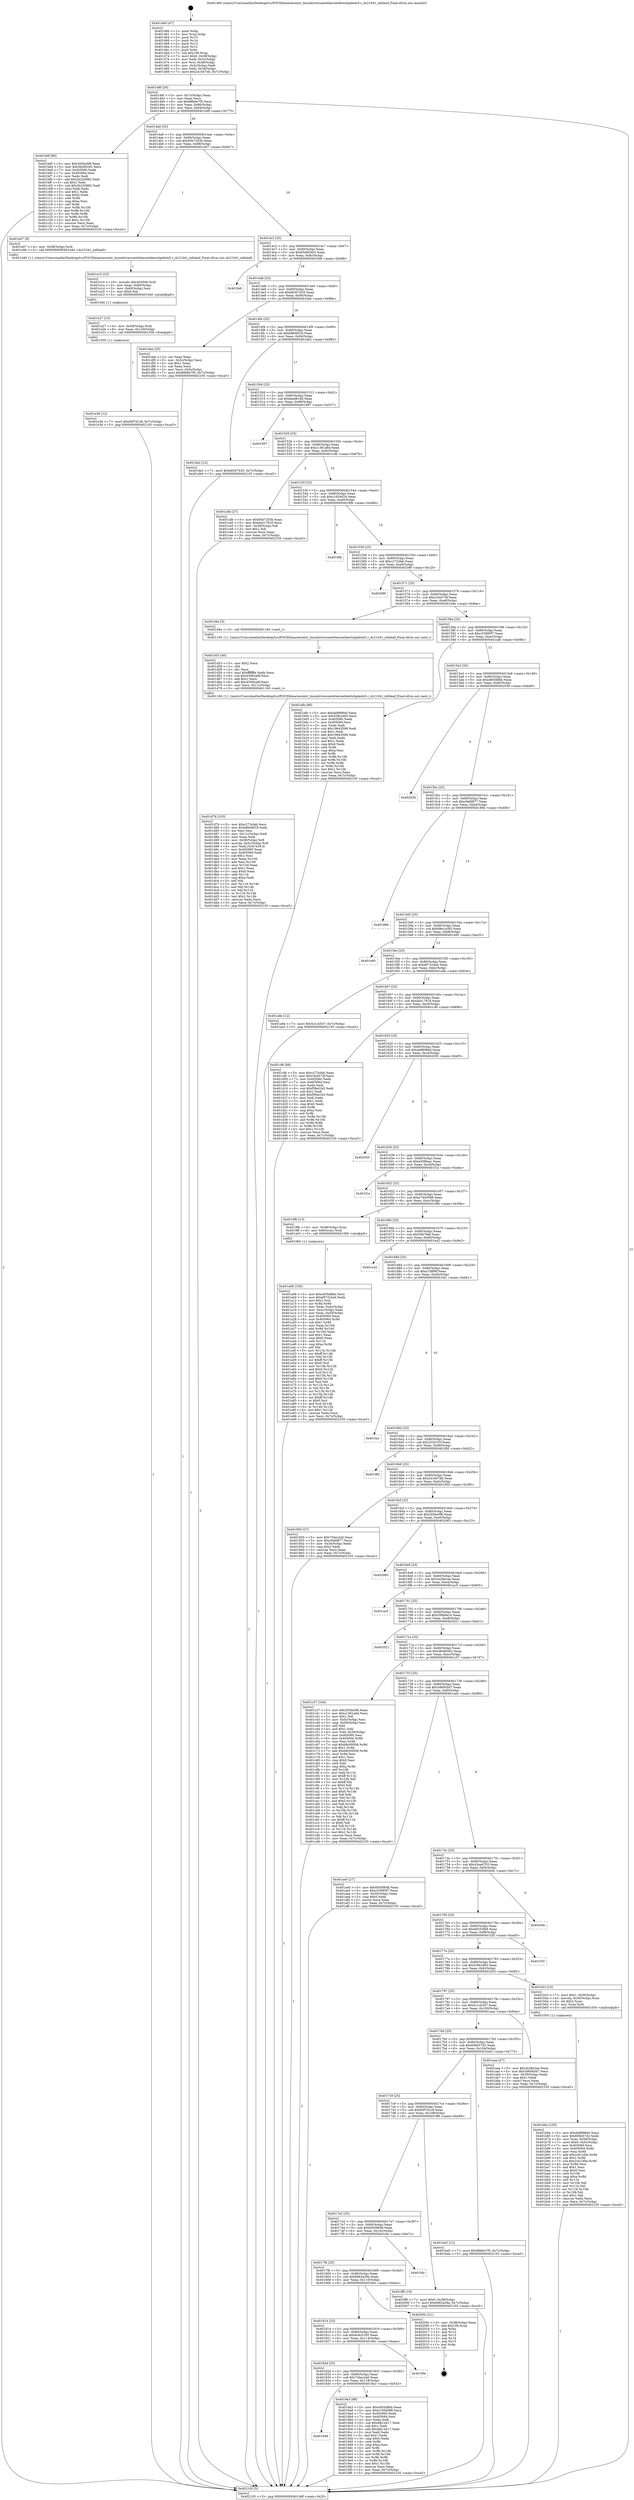 digraph "0x401460" {
  label = "0x401460 (/mnt/c/Users/mathe/Desktop/tcc/POCII/binaries/extr_linuxdriversnetethernetdectulipde4x5.c_dc21041_infoleaf_Final-ollvm.out::main(0))"
  labelloc = "t"
  node[shape=record]

  Entry [label="",width=0.3,height=0.3,shape=circle,fillcolor=black,style=filled]
  "0x40148f" [label="{
     0x40148f [26]\l
     | [instrs]\l
     &nbsp;&nbsp;0x40148f \<+3\>: mov -0x7c(%rbp),%eax\l
     &nbsp;&nbsp;0x401492 \<+2\>: mov %eax,%ecx\l
     &nbsp;&nbsp;0x401494 \<+6\>: sub $0x88b6e7f5,%ecx\l
     &nbsp;&nbsp;0x40149a \<+3\>: mov %eax,-0x80(%rbp)\l
     &nbsp;&nbsp;0x40149d \<+6\>: mov %ecx,-0x84(%rbp)\l
     &nbsp;&nbsp;0x4014a3 \<+6\>: je 0000000000401bdf \<main+0x77f\>\l
  }"]
  "0x401bdf" [label="{
     0x401bdf [88]\l
     | [instrs]\l
     &nbsp;&nbsp;0x401bdf \<+5\>: mov $0x293be5f6,%eax\l
     &nbsp;&nbsp;0x401be4 \<+5\>: mov $0x36c69262,%ecx\l
     &nbsp;&nbsp;0x401be9 \<+7\>: mov 0x405060,%edx\l
     &nbsp;&nbsp;0x401bf0 \<+7\>: mov 0x405064,%esi\l
     &nbsp;&nbsp;0x401bf7 \<+2\>: mov %edx,%edi\l
     &nbsp;&nbsp;0x401bf9 \<+6\>: add $0x2b220882,%edi\l
     &nbsp;&nbsp;0x401bff \<+3\>: sub $0x1,%edi\l
     &nbsp;&nbsp;0x401c02 \<+6\>: sub $0x2b220882,%edi\l
     &nbsp;&nbsp;0x401c08 \<+3\>: imul %edi,%edx\l
     &nbsp;&nbsp;0x401c0b \<+3\>: and $0x1,%edx\l
     &nbsp;&nbsp;0x401c0e \<+3\>: cmp $0x0,%edx\l
     &nbsp;&nbsp;0x401c11 \<+4\>: sete %r8b\l
     &nbsp;&nbsp;0x401c15 \<+3\>: cmp $0xa,%esi\l
     &nbsp;&nbsp;0x401c18 \<+4\>: setl %r9b\l
     &nbsp;&nbsp;0x401c1c \<+3\>: mov %r8b,%r10b\l
     &nbsp;&nbsp;0x401c1f \<+3\>: and %r9b,%r10b\l
     &nbsp;&nbsp;0x401c22 \<+3\>: xor %r9b,%r8b\l
     &nbsp;&nbsp;0x401c25 \<+3\>: or %r8b,%r10b\l
     &nbsp;&nbsp;0x401c28 \<+4\>: test $0x1,%r10b\l
     &nbsp;&nbsp;0x401c2c \<+3\>: cmovne %ecx,%eax\l
     &nbsp;&nbsp;0x401c2f \<+3\>: mov %eax,-0x7c(%rbp)\l
     &nbsp;&nbsp;0x401c32 \<+5\>: jmp 0000000000402105 \<main+0xca5\>\l
  }"]
  "0x4014a9" [label="{
     0x4014a9 [25]\l
     | [instrs]\l
     &nbsp;&nbsp;0x4014a9 \<+5\>: jmp 00000000004014ae \<main+0x4e\>\l
     &nbsp;&nbsp;0x4014ae \<+3\>: mov -0x80(%rbp),%eax\l
     &nbsp;&nbsp;0x4014b1 \<+5\>: sub $0x95b7203b,%eax\l
     &nbsp;&nbsp;0x4014b6 \<+6\>: mov %eax,-0x88(%rbp)\l
     &nbsp;&nbsp;0x4014bc \<+6\>: je 0000000000401e07 \<main+0x9a7\>\l
  }"]
  Exit [label="",width=0.3,height=0.3,shape=circle,fillcolor=black,style=filled,peripheries=2]
  "0x401e07" [label="{
     0x401e07 [9]\l
     | [instrs]\l
     &nbsp;&nbsp;0x401e07 \<+4\>: mov -0x58(%rbp),%rdi\l
     &nbsp;&nbsp;0x401e0b \<+5\>: call 0000000000401440 \<dc21041_infoleaf\>\l
     | [calls]\l
     &nbsp;&nbsp;0x401440 \{1\} (/mnt/c/Users/mathe/Desktop/tcc/POCII/binaries/extr_linuxdriversnetethernetdectulipde4x5.c_dc21041_infoleaf_Final-ollvm.out::dc21041_infoleaf)\l
  }"]
  "0x4014c2" [label="{
     0x4014c2 [25]\l
     | [instrs]\l
     &nbsp;&nbsp;0x4014c2 \<+5\>: jmp 00000000004014c7 \<main+0x67\>\l
     &nbsp;&nbsp;0x4014c7 \<+3\>: mov -0x80(%rbp),%eax\l
     &nbsp;&nbsp;0x4014ca \<+5\>: sub $0xb5d65d43,%eax\l
     &nbsp;&nbsp;0x4014cf \<+6\>: mov %eax,-0x8c(%rbp)\l
     &nbsp;&nbsp;0x4014d5 \<+6\>: je 0000000000401fe8 \<main+0xb88\>\l
  }"]
  "0x401e36" [label="{
     0x401e36 [12]\l
     | [instrs]\l
     &nbsp;&nbsp;0x401e36 \<+7\>: movl $0x60f7d1c8,-0x7c(%rbp)\l
     &nbsp;&nbsp;0x401e3d \<+5\>: jmp 0000000000402105 \<main+0xca5\>\l
  }"]
  "0x401fe8" [label="{
     0x401fe8\l
  }", style=dashed]
  "0x4014db" [label="{
     0x4014db [25]\l
     | [instrs]\l
     &nbsp;&nbsp;0x4014db \<+5\>: jmp 00000000004014e0 \<main+0x80\>\l
     &nbsp;&nbsp;0x4014e0 \<+3\>: mov -0x80(%rbp),%eax\l
     &nbsp;&nbsp;0x4014e3 \<+5\>: sub $0xb6307435,%eax\l
     &nbsp;&nbsp;0x4014e8 \<+6\>: mov %eax,-0x90(%rbp)\l
     &nbsp;&nbsp;0x4014ee \<+6\>: je 0000000000401dee \<main+0x98e\>\l
  }"]
  "0x401e27" [label="{
     0x401e27 [15]\l
     | [instrs]\l
     &nbsp;&nbsp;0x401e27 \<+4\>: mov -0x58(%rbp),%rdi\l
     &nbsp;&nbsp;0x401e2b \<+6\>: mov %eax,-0x120(%rbp)\l
     &nbsp;&nbsp;0x401e31 \<+5\>: call 0000000000401030 \<free@plt\>\l
     | [calls]\l
     &nbsp;&nbsp;0x401030 \{1\} (unknown)\l
  }"]
  "0x401dee" [label="{
     0x401dee [25]\l
     | [instrs]\l
     &nbsp;&nbsp;0x401dee \<+2\>: xor %eax,%eax\l
     &nbsp;&nbsp;0x401df0 \<+3\>: mov -0x5c(%rbp),%ecx\l
     &nbsp;&nbsp;0x401df3 \<+3\>: sub $0x1,%eax\l
     &nbsp;&nbsp;0x401df6 \<+2\>: sub %eax,%ecx\l
     &nbsp;&nbsp;0x401df8 \<+3\>: mov %ecx,-0x5c(%rbp)\l
     &nbsp;&nbsp;0x401dfb \<+7\>: movl $0x88b6e7f5,-0x7c(%rbp)\l
     &nbsp;&nbsp;0x401e02 \<+5\>: jmp 0000000000402105 \<main+0xca5\>\l
  }"]
  "0x4014f4" [label="{
     0x4014f4 [25]\l
     | [instrs]\l
     &nbsp;&nbsp;0x4014f4 \<+5\>: jmp 00000000004014f9 \<main+0x99\>\l
     &nbsp;&nbsp;0x4014f9 \<+3\>: mov -0x80(%rbp),%eax\l
     &nbsp;&nbsp;0x4014fc \<+5\>: sub $0xb8b06f18,%eax\l
     &nbsp;&nbsp;0x401501 \<+6\>: mov %eax,-0x94(%rbp)\l
     &nbsp;&nbsp;0x401507 \<+6\>: je 0000000000401de2 \<main+0x982\>\l
  }"]
  "0x401e10" [label="{
     0x401e10 [23]\l
     | [instrs]\l
     &nbsp;&nbsp;0x401e10 \<+10\>: movabs $0x4030d6,%rdi\l
     &nbsp;&nbsp;0x401e1a \<+3\>: mov %eax,-0x60(%rbp)\l
     &nbsp;&nbsp;0x401e1d \<+3\>: mov -0x60(%rbp),%esi\l
     &nbsp;&nbsp;0x401e20 \<+2\>: mov $0x0,%al\l
     &nbsp;&nbsp;0x401e22 \<+5\>: call 0000000000401040 \<printf@plt\>\l
     | [calls]\l
     &nbsp;&nbsp;0x401040 \{1\} (unknown)\l
  }"]
  "0x401de2" [label="{
     0x401de2 [12]\l
     | [instrs]\l
     &nbsp;&nbsp;0x401de2 \<+7\>: movl $0xb6307435,-0x7c(%rbp)\l
     &nbsp;&nbsp;0x401de9 \<+5\>: jmp 0000000000402105 \<main+0xca5\>\l
  }"]
  "0x40150d" [label="{
     0x40150d [25]\l
     | [instrs]\l
     &nbsp;&nbsp;0x40150d \<+5\>: jmp 0000000000401512 \<main+0xb2\>\l
     &nbsp;&nbsp;0x401512 \<+3\>: mov -0x80(%rbp),%eax\l
     &nbsp;&nbsp;0x401515 \<+5\>: sub $0xbeaf81d8,%eax\l
     &nbsp;&nbsp;0x40151a \<+6\>: mov %eax,-0x98(%rbp)\l
     &nbsp;&nbsp;0x401520 \<+6\>: je 0000000000401997 \<main+0x537\>\l
  }"]
  "0x401d7b" [label="{
     0x401d7b [103]\l
     | [instrs]\l
     &nbsp;&nbsp;0x401d7b \<+5\>: mov $0xc273cfab,%ecx\l
     &nbsp;&nbsp;0x401d80 \<+5\>: mov $0xb8b06f18,%edx\l
     &nbsp;&nbsp;0x401d85 \<+2\>: xor %esi,%esi\l
     &nbsp;&nbsp;0x401d87 \<+6\>: mov -0x11c(%rbp),%edi\l
     &nbsp;&nbsp;0x401d8d \<+3\>: imul %eax,%edi\l
     &nbsp;&nbsp;0x401d90 \<+4\>: mov -0x58(%rbp),%r8\l
     &nbsp;&nbsp;0x401d94 \<+4\>: movslq -0x5c(%rbp),%r9\l
     &nbsp;&nbsp;0x401d98 \<+4\>: mov %edi,(%r8,%r9,4)\l
     &nbsp;&nbsp;0x401d9c \<+7\>: mov 0x405060,%eax\l
     &nbsp;&nbsp;0x401da3 \<+7\>: mov 0x405064,%edi\l
     &nbsp;&nbsp;0x401daa \<+3\>: sub $0x1,%esi\l
     &nbsp;&nbsp;0x401dad \<+3\>: mov %eax,%r10d\l
     &nbsp;&nbsp;0x401db0 \<+3\>: add %esi,%r10d\l
     &nbsp;&nbsp;0x401db3 \<+4\>: imul %r10d,%eax\l
     &nbsp;&nbsp;0x401db7 \<+3\>: and $0x1,%eax\l
     &nbsp;&nbsp;0x401dba \<+3\>: cmp $0x0,%eax\l
     &nbsp;&nbsp;0x401dbd \<+4\>: sete %r11b\l
     &nbsp;&nbsp;0x401dc1 \<+3\>: cmp $0xa,%edi\l
     &nbsp;&nbsp;0x401dc4 \<+3\>: setl %bl\l
     &nbsp;&nbsp;0x401dc7 \<+3\>: mov %r11b,%r14b\l
     &nbsp;&nbsp;0x401dca \<+3\>: and %bl,%r14b\l
     &nbsp;&nbsp;0x401dcd \<+3\>: xor %bl,%r11b\l
     &nbsp;&nbsp;0x401dd0 \<+3\>: or %r11b,%r14b\l
     &nbsp;&nbsp;0x401dd3 \<+4\>: test $0x1,%r14b\l
     &nbsp;&nbsp;0x401dd7 \<+3\>: cmovne %edx,%ecx\l
     &nbsp;&nbsp;0x401dda \<+3\>: mov %ecx,-0x7c(%rbp)\l
     &nbsp;&nbsp;0x401ddd \<+5\>: jmp 0000000000402105 \<main+0xca5\>\l
  }"]
  "0x401997" [label="{
     0x401997\l
  }", style=dashed]
  "0x401526" [label="{
     0x401526 [25]\l
     | [instrs]\l
     &nbsp;&nbsp;0x401526 \<+5\>: jmp 000000000040152b \<main+0xcb\>\l
     &nbsp;&nbsp;0x40152b \<+3\>: mov -0x80(%rbp),%eax\l
     &nbsp;&nbsp;0x40152e \<+5\>: sub $0xc1361a6d,%eax\l
     &nbsp;&nbsp;0x401533 \<+6\>: mov %eax,-0x9c(%rbp)\l
     &nbsp;&nbsp;0x401539 \<+6\>: je 0000000000401cdb \<main+0x87b\>\l
  }"]
  "0x401d53" [label="{
     0x401d53 [40]\l
     | [instrs]\l
     &nbsp;&nbsp;0x401d53 \<+5\>: mov $0x2,%ecx\l
     &nbsp;&nbsp;0x401d58 \<+1\>: cltd\l
     &nbsp;&nbsp;0x401d59 \<+2\>: idiv %ecx\l
     &nbsp;&nbsp;0x401d5b \<+6\>: imul $0xfffffffe,%edx,%ecx\l
     &nbsp;&nbsp;0x401d61 \<+6\>: sub $0x43082a8f,%ecx\l
     &nbsp;&nbsp;0x401d67 \<+3\>: add $0x1,%ecx\l
     &nbsp;&nbsp;0x401d6a \<+6\>: add $0x43082a8f,%ecx\l
     &nbsp;&nbsp;0x401d70 \<+6\>: mov %ecx,-0x11c(%rbp)\l
     &nbsp;&nbsp;0x401d76 \<+5\>: call 0000000000401160 \<next_i\>\l
     | [calls]\l
     &nbsp;&nbsp;0x401160 \{1\} (/mnt/c/Users/mathe/Desktop/tcc/POCII/binaries/extr_linuxdriversnetethernetdectulipde4x5.c_dc21041_infoleaf_Final-ollvm.out::next_i)\l
  }"]
  "0x401cdb" [label="{
     0x401cdb [27]\l
     | [instrs]\l
     &nbsp;&nbsp;0x401cdb \<+5\>: mov $0x95b7203b,%eax\l
     &nbsp;&nbsp;0x401ce0 \<+5\>: mov $0xda417818,%ecx\l
     &nbsp;&nbsp;0x401ce5 \<+3\>: mov -0x29(%rbp),%dl\l
     &nbsp;&nbsp;0x401ce8 \<+3\>: test $0x1,%dl\l
     &nbsp;&nbsp;0x401ceb \<+3\>: cmovne %ecx,%eax\l
     &nbsp;&nbsp;0x401cee \<+3\>: mov %eax,-0x7c(%rbp)\l
     &nbsp;&nbsp;0x401cf1 \<+5\>: jmp 0000000000402105 \<main+0xca5\>\l
  }"]
  "0x40153f" [label="{
     0x40153f [25]\l
     | [instrs]\l
     &nbsp;&nbsp;0x40153f \<+5\>: jmp 0000000000401544 \<main+0xe4\>\l
     &nbsp;&nbsp;0x401544 \<+3\>: mov -0x80(%rbp),%eax\l
     &nbsp;&nbsp;0x401547 \<+5\>: sub $0xc1654024,%eax\l
     &nbsp;&nbsp;0x40154c \<+6\>: mov %eax,-0xa0(%rbp)\l
     &nbsp;&nbsp;0x401552 \<+6\>: je 00000000004018fb \<main+0x49b\>\l
  }"]
  "0x401b6a" [label="{
     0x401b6a [105]\l
     | [instrs]\l
     &nbsp;&nbsp;0x401b6a \<+5\>: mov $0xda9898e0,%ecx\l
     &nbsp;&nbsp;0x401b6f \<+5\>: mov $0x606b57d2,%edx\l
     &nbsp;&nbsp;0x401b74 \<+4\>: mov %rax,-0x58(%rbp)\l
     &nbsp;&nbsp;0x401b78 \<+7\>: movl $0x0,-0x5c(%rbp)\l
     &nbsp;&nbsp;0x401b7f \<+7\>: mov 0x405060,%esi\l
     &nbsp;&nbsp;0x401b86 \<+8\>: mov 0x405064,%r8d\l
     &nbsp;&nbsp;0x401b8e \<+3\>: mov %esi,%r9d\l
     &nbsp;&nbsp;0x401b91 \<+7\>: add $0x2cfc1d0e,%r9d\l
     &nbsp;&nbsp;0x401b98 \<+4\>: sub $0x1,%r9d\l
     &nbsp;&nbsp;0x401b9c \<+7\>: sub $0x2cfc1d0e,%r9d\l
     &nbsp;&nbsp;0x401ba3 \<+4\>: imul %r9d,%esi\l
     &nbsp;&nbsp;0x401ba7 \<+3\>: and $0x1,%esi\l
     &nbsp;&nbsp;0x401baa \<+3\>: cmp $0x0,%esi\l
     &nbsp;&nbsp;0x401bad \<+4\>: sete %r10b\l
     &nbsp;&nbsp;0x401bb1 \<+4\>: cmp $0xa,%r8d\l
     &nbsp;&nbsp;0x401bb5 \<+4\>: setl %r11b\l
     &nbsp;&nbsp;0x401bb9 \<+3\>: mov %r10b,%bl\l
     &nbsp;&nbsp;0x401bbc \<+3\>: and %r11b,%bl\l
     &nbsp;&nbsp;0x401bbf \<+3\>: xor %r11b,%r10b\l
     &nbsp;&nbsp;0x401bc2 \<+3\>: or %r10b,%bl\l
     &nbsp;&nbsp;0x401bc5 \<+3\>: test $0x1,%bl\l
     &nbsp;&nbsp;0x401bc8 \<+3\>: cmovne %edx,%ecx\l
     &nbsp;&nbsp;0x401bcb \<+3\>: mov %ecx,-0x7c(%rbp)\l
     &nbsp;&nbsp;0x401bce \<+5\>: jmp 0000000000402105 \<main+0xca5\>\l
  }"]
  "0x4018fb" [label="{
     0x4018fb\l
  }", style=dashed]
  "0x401558" [label="{
     0x401558 [25]\l
     | [instrs]\l
     &nbsp;&nbsp;0x401558 \<+5\>: jmp 000000000040155d \<main+0xfd\>\l
     &nbsp;&nbsp;0x40155d \<+3\>: mov -0x80(%rbp),%eax\l
     &nbsp;&nbsp;0x401560 \<+5\>: sub $0xc273cfab,%eax\l
     &nbsp;&nbsp;0x401565 \<+6\>: mov %eax,-0xa4(%rbp)\l
     &nbsp;&nbsp;0x40156b \<+6\>: je 000000000040208f \<main+0xc2f\>\l
  }"]
  "0x401a08" [label="{
     0x401a08 [150]\l
     | [instrs]\l
     &nbsp;&nbsp;0x401a08 \<+5\>: mov $0xc605d8bb,%ecx\l
     &nbsp;&nbsp;0x401a0d \<+5\>: mov $0xd97324a0,%edx\l
     &nbsp;&nbsp;0x401a12 \<+3\>: mov $0x1,%sil\l
     &nbsp;&nbsp;0x401a15 \<+3\>: xor %r8d,%r8d\l
     &nbsp;&nbsp;0x401a18 \<+3\>: mov %eax,-0x4c(%rbp)\l
     &nbsp;&nbsp;0x401a1b \<+3\>: mov -0x4c(%rbp),%eax\l
     &nbsp;&nbsp;0x401a1e \<+3\>: mov %eax,-0x30(%rbp)\l
     &nbsp;&nbsp;0x401a21 \<+7\>: mov 0x405060,%eax\l
     &nbsp;&nbsp;0x401a28 \<+8\>: mov 0x405064,%r9d\l
     &nbsp;&nbsp;0x401a30 \<+4\>: sub $0x1,%r8d\l
     &nbsp;&nbsp;0x401a34 \<+3\>: mov %eax,%r10d\l
     &nbsp;&nbsp;0x401a37 \<+3\>: add %r8d,%r10d\l
     &nbsp;&nbsp;0x401a3a \<+4\>: imul %r10d,%eax\l
     &nbsp;&nbsp;0x401a3e \<+3\>: and $0x1,%eax\l
     &nbsp;&nbsp;0x401a41 \<+3\>: cmp $0x0,%eax\l
     &nbsp;&nbsp;0x401a44 \<+4\>: sete %r11b\l
     &nbsp;&nbsp;0x401a48 \<+4\>: cmp $0xa,%r9d\l
     &nbsp;&nbsp;0x401a4c \<+3\>: setl %bl\l
     &nbsp;&nbsp;0x401a4f \<+3\>: mov %r11b,%r14b\l
     &nbsp;&nbsp;0x401a52 \<+4\>: xor $0xff,%r14b\l
     &nbsp;&nbsp;0x401a56 \<+3\>: mov %bl,%r15b\l
     &nbsp;&nbsp;0x401a59 \<+4\>: xor $0xff,%r15b\l
     &nbsp;&nbsp;0x401a5d \<+4\>: xor $0x0,%sil\l
     &nbsp;&nbsp;0x401a61 \<+3\>: mov %r14b,%r12b\l
     &nbsp;&nbsp;0x401a64 \<+4\>: and $0x0,%r12b\l
     &nbsp;&nbsp;0x401a68 \<+3\>: and %sil,%r11b\l
     &nbsp;&nbsp;0x401a6b \<+3\>: mov %r15b,%r13b\l
     &nbsp;&nbsp;0x401a6e \<+4\>: and $0x0,%r13b\l
     &nbsp;&nbsp;0x401a72 \<+3\>: and %sil,%bl\l
     &nbsp;&nbsp;0x401a75 \<+3\>: or %r11b,%r12b\l
     &nbsp;&nbsp;0x401a78 \<+3\>: or %bl,%r13b\l
     &nbsp;&nbsp;0x401a7b \<+3\>: xor %r13b,%r12b\l
     &nbsp;&nbsp;0x401a7e \<+3\>: or %r15b,%r14b\l
     &nbsp;&nbsp;0x401a81 \<+4\>: xor $0xff,%r14b\l
     &nbsp;&nbsp;0x401a85 \<+4\>: or $0x0,%sil\l
     &nbsp;&nbsp;0x401a89 \<+3\>: and %sil,%r14b\l
     &nbsp;&nbsp;0x401a8c \<+3\>: or %r14b,%r12b\l
     &nbsp;&nbsp;0x401a8f \<+4\>: test $0x1,%r12b\l
     &nbsp;&nbsp;0x401a93 \<+3\>: cmovne %edx,%ecx\l
     &nbsp;&nbsp;0x401a96 \<+3\>: mov %ecx,-0x7c(%rbp)\l
     &nbsp;&nbsp;0x401a99 \<+5\>: jmp 0000000000402105 \<main+0xca5\>\l
  }"]
  "0x40208f" [label="{
     0x40208f\l
  }", style=dashed]
  "0x401571" [label="{
     0x401571 [25]\l
     | [instrs]\l
     &nbsp;&nbsp;0x401571 \<+5\>: jmp 0000000000401576 \<main+0x116\>\l
     &nbsp;&nbsp;0x401576 \<+3\>: mov -0x80(%rbp),%eax\l
     &nbsp;&nbsp;0x401579 \<+5\>: sub $0xc3cb574f,%eax\l
     &nbsp;&nbsp;0x40157e \<+6\>: mov %eax,-0xa8(%rbp)\l
     &nbsp;&nbsp;0x401584 \<+6\>: je 0000000000401d4e \<main+0x8ee\>\l
  }"]
  "0x401846" [label="{
     0x401846\l
  }", style=dashed]
  "0x401d4e" [label="{
     0x401d4e [5]\l
     | [instrs]\l
     &nbsp;&nbsp;0x401d4e \<+5\>: call 0000000000401160 \<next_i\>\l
     | [calls]\l
     &nbsp;&nbsp;0x401160 \{1\} (/mnt/c/Users/mathe/Desktop/tcc/POCII/binaries/extr_linuxdriversnetethernetdectulipde4x5.c_dc21041_infoleaf_Final-ollvm.out::next_i)\l
  }"]
  "0x40158a" [label="{
     0x40158a [25]\l
     | [instrs]\l
     &nbsp;&nbsp;0x40158a \<+5\>: jmp 000000000040158f \<main+0x12f\>\l
     &nbsp;&nbsp;0x40158f \<+3\>: mov -0x80(%rbp),%eax\l
     &nbsp;&nbsp;0x401592 \<+5\>: sub $0xc53995f7,%eax\l
     &nbsp;&nbsp;0x401597 \<+6\>: mov %eax,-0xac(%rbp)\l
     &nbsp;&nbsp;0x40159d \<+6\>: je 0000000000401afb \<main+0x69b\>\l
  }"]
  "0x4019a3" [label="{
     0x4019a3 [88]\l
     | [instrs]\l
     &nbsp;&nbsp;0x4019a3 \<+5\>: mov $0xc605d8bb,%eax\l
     &nbsp;&nbsp;0x4019a8 \<+5\>: mov $0xe7d5d588,%ecx\l
     &nbsp;&nbsp;0x4019ad \<+7\>: mov 0x405060,%edx\l
     &nbsp;&nbsp;0x4019b4 \<+7\>: mov 0x405064,%esi\l
     &nbsp;&nbsp;0x4019bb \<+2\>: mov %edx,%edi\l
     &nbsp;&nbsp;0x4019bd \<+6\>: sub $0x4fb14417,%edi\l
     &nbsp;&nbsp;0x4019c3 \<+3\>: sub $0x1,%edi\l
     &nbsp;&nbsp;0x4019c6 \<+6\>: add $0x4fb14417,%edi\l
     &nbsp;&nbsp;0x4019cc \<+3\>: imul %edi,%edx\l
     &nbsp;&nbsp;0x4019cf \<+3\>: and $0x1,%edx\l
     &nbsp;&nbsp;0x4019d2 \<+3\>: cmp $0x0,%edx\l
     &nbsp;&nbsp;0x4019d5 \<+4\>: sete %r8b\l
     &nbsp;&nbsp;0x4019d9 \<+3\>: cmp $0xa,%esi\l
     &nbsp;&nbsp;0x4019dc \<+4\>: setl %r9b\l
     &nbsp;&nbsp;0x4019e0 \<+3\>: mov %r8b,%r10b\l
     &nbsp;&nbsp;0x4019e3 \<+3\>: and %r9b,%r10b\l
     &nbsp;&nbsp;0x4019e6 \<+3\>: xor %r9b,%r8b\l
     &nbsp;&nbsp;0x4019e9 \<+3\>: or %r8b,%r10b\l
     &nbsp;&nbsp;0x4019ec \<+4\>: test $0x1,%r10b\l
     &nbsp;&nbsp;0x4019f0 \<+3\>: cmovne %ecx,%eax\l
     &nbsp;&nbsp;0x4019f3 \<+3\>: mov %eax,-0x7c(%rbp)\l
     &nbsp;&nbsp;0x4019f6 \<+5\>: jmp 0000000000402105 \<main+0xca5\>\l
  }"]
  "0x401afb" [label="{
     0x401afb [88]\l
     | [instrs]\l
     &nbsp;&nbsp;0x401afb \<+5\>: mov $0xda9898e0,%eax\l
     &nbsp;&nbsp;0x401b00 \<+5\>: mov $0x53fe2483,%ecx\l
     &nbsp;&nbsp;0x401b05 \<+7\>: mov 0x405060,%edx\l
     &nbsp;&nbsp;0x401b0c \<+7\>: mov 0x405064,%esi\l
     &nbsp;&nbsp;0x401b13 \<+2\>: mov %edx,%edi\l
     &nbsp;&nbsp;0x401b15 \<+6\>: sub $0x19643599,%edi\l
     &nbsp;&nbsp;0x401b1b \<+3\>: sub $0x1,%edi\l
     &nbsp;&nbsp;0x401b1e \<+6\>: add $0x19643599,%edi\l
     &nbsp;&nbsp;0x401b24 \<+3\>: imul %edi,%edx\l
     &nbsp;&nbsp;0x401b27 \<+3\>: and $0x1,%edx\l
     &nbsp;&nbsp;0x401b2a \<+3\>: cmp $0x0,%edx\l
     &nbsp;&nbsp;0x401b2d \<+4\>: sete %r8b\l
     &nbsp;&nbsp;0x401b31 \<+3\>: cmp $0xa,%esi\l
     &nbsp;&nbsp;0x401b34 \<+4\>: setl %r9b\l
     &nbsp;&nbsp;0x401b38 \<+3\>: mov %r8b,%r10b\l
     &nbsp;&nbsp;0x401b3b \<+3\>: and %r9b,%r10b\l
     &nbsp;&nbsp;0x401b3e \<+3\>: xor %r9b,%r8b\l
     &nbsp;&nbsp;0x401b41 \<+3\>: or %r8b,%r10b\l
     &nbsp;&nbsp;0x401b44 \<+4\>: test $0x1,%r10b\l
     &nbsp;&nbsp;0x401b48 \<+3\>: cmovne %ecx,%eax\l
     &nbsp;&nbsp;0x401b4b \<+3\>: mov %eax,-0x7c(%rbp)\l
     &nbsp;&nbsp;0x401b4e \<+5\>: jmp 0000000000402105 \<main+0xca5\>\l
  }"]
  "0x4015a3" [label="{
     0x4015a3 [25]\l
     | [instrs]\l
     &nbsp;&nbsp;0x4015a3 \<+5\>: jmp 00000000004015a8 \<main+0x148\>\l
     &nbsp;&nbsp;0x4015a8 \<+3\>: mov -0x80(%rbp),%eax\l
     &nbsp;&nbsp;0x4015ab \<+5\>: sub $0xc605d8bb,%eax\l
     &nbsp;&nbsp;0x4015b0 \<+6\>: mov %eax,-0xb0(%rbp)\l
     &nbsp;&nbsp;0x4015b6 \<+6\>: je 0000000000402039 \<main+0xbd9\>\l
  }"]
  "0x40182d" [label="{
     0x40182d [25]\l
     | [instrs]\l
     &nbsp;&nbsp;0x40182d \<+5\>: jmp 0000000000401832 \<main+0x3d2\>\l
     &nbsp;&nbsp;0x401832 \<+3\>: mov -0x80(%rbp),%eax\l
     &nbsp;&nbsp;0x401835 \<+5\>: sub $0x734ec2a0,%eax\l
     &nbsp;&nbsp;0x40183a \<+6\>: mov %eax,-0x118(%rbp)\l
     &nbsp;&nbsp;0x401840 \<+6\>: je 00000000004019a3 \<main+0x543\>\l
  }"]
  "0x402039" [label="{
     0x402039\l
  }", style=dashed]
  "0x4015bc" [label="{
     0x4015bc [25]\l
     | [instrs]\l
     &nbsp;&nbsp;0x4015bc \<+5\>: jmp 00000000004015c1 \<main+0x161\>\l
     &nbsp;&nbsp;0x4015c1 \<+3\>: mov -0x80(%rbp),%eax\l
     &nbsp;&nbsp;0x4015c4 \<+5\>: sub $0xc9afd877,%eax\l
     &nbsp;&nbsp;0x4015c9 \<+6\>: mov %eax,-0xb4(%rbp)\l
     &nbsp;&nbsp;0x4015cf \<+6\>: je 000000000040186b \<main+0x40b\>\l
  }"]
  "0x401f0e" [label="{
     0x401f0e\l
  }", style=dashed]
  "0x40186b" [label="{
     0x40186b\l
  }", style=dashed]
  "0x4015d5" [label="{
     0x4015d5 [25]\l
     | [instrs]\l
     &nbsp;&nbsp;0x4015d5 \<+5\>: jmp 00000000004015da \<main+0x17a\>\l
     &nbsp;&nbsp;0x4015da \<+3\>: mov -0x80(%rbp),%eax\l
     &nbsp;&nbsp;0x4015dd \<+5\>: sub $0xd8e1a383,%eax\l
     &nbsp;&nbsp;0x4015e2 \<+6\>: mov %eax,-0xb8(%rbp)\l
     &nbsp;&nbsp;0x4015e8 \<+6\>: je 0000000000401e95 \<main+0xa35\>\l
  }"]
  "0x401814" [label="{
     0x401814 [25]\l
     | [instrs]\l
     &nbsp;&nbsp;0x401814 \<+5\>: jmp 0000000000401819 \<main+0x3b9\>\l
     &nbsp;&nbsp;0x401819 \<+3\>: mov -0x80(%rbp),%eax\l
     &nbsp;&nbsp;0x40181c \<+5\>: sub $0x6c8c5165,%eax\l
     &nbsp;&nbsp;0x401821 \<+6\>: mov %eax,-0x114(%rbp)\l
     &nbsp;&nbsp;0x401827 \<+6\>: je 0000000000401f0e \<main+0xaae\>\l
  }"]
  "0x401e95" [label="{
     0x401e95\l
  }", style=dashed]
  "0x4015ee" [label="{
     0x4015ee [25]\l
     | [instrs]\l
     &nbsp;&nbsp;0x4015ee \<+5\>: jmp 00000000004015f3 \<main+0x193\>\l
     &nbsp;&nbsp;0x4015f3 \<+3\>: mov -0x80(%rbp),%eax\l
     &nbsp;&nbsp;0x4015f6 \<+5\>: sub $0xd97324a0,%eax\l
     &nbsp;&nbsp;0x4015fb \<+6\>: mov %eax,-0xbc(%rbp)\l
     &nbsp;&nbsp;0x401601 \<+6\>: je 0000000000401a9e \<main+0x63e\>\l
  }"]
  "0x40200c" [label="{
     0x40200c [21]\l
     | [instrs]\l
     &nbsp;&nbsp;0x40200c \<+3\>: mov -0x38(%rbp),%eax\l
     &nbsp;&nbsp;0x40200f \<+7\>: add $0x108,%rsp\l
     &nbsp;&nbsp;0x402016 \<+1\>: pop %rbx\l
     &nbsp;&nbsp;0x402017 \<+2\>: pop %r12\l
     &nbsp;&nbsp;0x402019 \<+2\>: pop %r13\l
     &nbsp;&nbsp;0x40201b \<+2\>: pop %r14\l
     &nbsp;&nbsp;0x40201d \<+2\>: pop %r15\l
     &nbsp;&nbsp;0x40201f \<+1\>: pop %rbp\l
     &nbsp;&nbsp;0x402020 \<+1\>: ret\l
  }"]
  "0x401a9e" [label="{
     0x401a9e [12]\l
     | [instrs]\l
     &nbsp;&nbsp;0x401a9e \<+7\>: movl $0x5c1cb547,-0x7c(%rbp)\l
     &nbsp;&nbsp;0x401aa5 \<+5\>: jmp 0000000000402105 \<main+0xca5\>\l
  }"]
  "0x401607" [label="{
     0x401607 [25]\l
     | [instrs]\l
     &nbsp;&nbsp;0x401607 \<+5\>: jmp 000000000040160c \<main+0x1ac\>\l
     &nbsp;&nbsp;0x40160c \<+3\>: mov -0x80(%rbp),%eax\l
     &nbsp;&nbsp;0x40160f \<+5\>: sub $0xda417818,%eax\l
     &nbsp;&nbsp;0x401614 \<+6\>: mov %eax,-0xc0(%rbp)\l
     &nbsp;&nbsp;0x40161a \<+6\>: je 0000000000401cf6 \<main+0x896\>\l
  }"]
  "0x4017fb" [label="{
     0x4017fb [25]\l
     | [instrs]\l
     &nbsp;&nbsp;0x4017fb \<+5\>: jmp 0000000000401800 \<main+0x3a0\>\l
     &nbsp;&nbsp;0x401800 \<+3\>: mov -0x80(%rbp),%eax\l
     &nbsp;&nbsp;0x401803 \<+5\>: sub $0x6663a39a,%eax\l
     &nbsp;&nbsp;0x401808 \<+6\>: mov %eax,-0x110(%rbp)\l
     &nbsp;&nbsp;0x40180e \<+6\>: je 000000000040200c \<main+0xbac\>\l
  }"]
  "0x401cf6" [label="{
     0x401cf6 [88]\l
     | [instrs]\l
     &nbsp;&nbsp;0x401cf6 \<+5\>: mov $0xc273cfab,%eax\l
     &nbsp;&nbsp;0x401cfb \<+5\>: mov $0xc3cb574f,%ecx\l
     &nbsp;&nbsp;0x401d00 \<+7\>: mov 0x405060,%edx\l
     &nbsp;&nbsp;0x401d07 \<+7\>: mov 0x405064,%esi\l
     &nbsp;&nbsp;0x401d0e \<+2\>: mov %edx,%edi\l
     &nbsp;&nbsp;0x401d10 \<+6\>: sub $0xf5fed1b5,%edi\l
     &nbsp;&nbsp;0x401d16 \<+3\>: sub $0x1,%edi\l
     &nbsp;&nbsp;0x401d19 \<+6\>: add $0xf5fed1b5,%edi\l
     &nbsp;&nbsp;0x401d1f \<+3\>: imul %edi,%edx\l
     &nbsp;&nbsp;0x401d22 \<+3\>: and $0x1,%edx\l
     &nbsp;&nbsp;0x401d25 \<+3\>: cmp $0x0,%edx\l
     &nbsp;&nbsp;0x401d28 \<+4\>: sete %r8b\l
     &nbsp;&nbsp;0x401d2c \<+3\>: cmp $0xa,%esi\l
     &nbsp;&nbsp;0x401d2f \<+4\>: setl %r9b\l
     &nbsp;&nbsp;0x401d33 \<+3\>: mov %r8b,%r10b\l
     &nbsp;&nbsp;0x401d36 \<+3\>: and %r9b,%r10b\l
     &nbsp;&nbsp;0x401d39 \<+3\>: xor %r9b,%r8b\l
     &nbsp;&nbsp;0x401d3c \<+3\>: or %r8b,%r10b\l
     &nbsp;&nbsp;0x401d3f \<+4\>: test $0x1,%r10b\l
     &nbsp;&nbsp;0x401d43 \<+3\>: cmovne %ecx,%eax\l
     &nbsp;&nbsp;0x401d46 \<+3\>: mov %eax,-0x7c(%rbp)\l
     &nbsp;&nbsp;0x401d49 \<+5\>: jmp 0000000000402105 \<main+0xca5\>\l
  }"]
  "0x401620" [label="{
     0x401620 [25]\l
     | [instrs]\l
     &nbsp;&nbsp;0x401620 \<+5\>: jmp 0000000000401625 \<main+0x1c5\>\l
     &nbsp;&nbsp;0x401625 \<+3\>: mov -0x80(%rbp),%eax\l
     &nbsp;&nbsp;0x401628 \<+5\>: sub $0xda9898e0,%eax\l
     &nbsp;&nbsp;0x40162d \<+6\>: mov %eax,-0xc4(%rbp)\l
     &nbsp;&nbsp;0x401633 \<+6\>: je 0000000000402055 \<main+0xbf5\>\l
  }"]
  "0x401fdc" [label="{
     0x401fdc\l
  }", style=dashed]
  "0x402055" [label="{
     0x402055\l
  }", style=dashed]
  "0x401639" [label="{
     0x401639 [25]\l
     | [instrs]\l
     &nbsp;&nbsp;0x401639 \<+5\>: jmp 000000000040163e \<main+0x1de\>\l
     &nbsp;&nbsp;0x40163e \<+3\>: mov -0x80(%rbp),%eax\l
     &nbsp;&nbsp;0x401641 \<+5\>: sub $0xe55f6aac,%eax\l
     &nbsp;&nbsp;0x401646 \<+6\>: mov %eax,-0xc8(%rbp)\l
     &nbsp;&nbsp;0x40164c \<+6\>: je 0000000000401f1a \<main+0xaba\>\l
  }"]
  "0x4017e2" [label="{
     0x4017e2 [25]\l
     | [instrs]\l
     &nbsp;&nbsp;0x4017e2 \<+5\>: jmp 00000000004017e7 \<main+0x387\>\l
     &nbsp;&nbsp;0x4017e7 \<+3\>: mov -0x80(%rbp),%eax\l
     &nbsp;&nbsp;0x4017ea \<+5\>: sub $0x6505f648,%eax\l
     &nbsp;&nbsp;0x4017ef \<+6\>: mov %eax,-0x10c(%rbp)\l
     &nbsp;&nbsp;0x4017f5 \<+6\>: je 0000000000401fdc \<main+0xb7c\>\l
  }"]
  "0x401f1a" [label="{
     0x401f1a\l
  }", style=dashed]
  "0x401652" [label="{
     0x401652 [25]\l
     | [instrs]\l
     &nbsp;&nbsp;0x401652 \<+5\>: jmp 0000000000401657 \<main+0x1f7\>\l
     &nbsp;&nbsp;0x401657 \<+3\>: mov -0x80(%rbp),%eax\l
     &nbsp;&nbsp;0x40165a \<+5\>: sub $0xe7d5d588,%eax\l
     &nbsp;&nbsp;0x40165f \<+6\>: mov %eax,-0xcc(%rbp)\l
     &nbsp;&nbsp;0x401665 \<+6\>: je 00000000004019fb \<main+0x59b\>\l
  }"]
  "0x401ff9" [label="{
     0x401ff9 [19]\l
     | [instrs]\l
     &nbsp;&nbsp;0x401ff9 \<+7\>: movl $0x0,-0x38(%rbp)\l
     &nbsp;&nbsp;0x402000 \<+7\>: movl $0x6663a39a,-0x7c(%rbp)\l
     &nbsp;&nbsp;0x402007 \<+5\>: jmp 0000000000402105 \<main+0xca5\>\l
  }"]
  "0x4019fb" [label="{
     0x4019fb [13]\l
     | [instrs]\l
     &nbsp;&nbsp;0x4019fb \<+4\>: mov -0x48(%rbp),%rax\l
     &nbsp;&nbsp;0x4019ff \<+4\>: mov 0x8(%rax),%rdi\l
     &nbsp;&nbsp;0x401a03 \<+5\>: call 0000000000401060 \<atoi@plt\>\l
     | [calls]\l
     &nbsp;&nbsp;0x401060 \{1\} (unknown)\l
  }"]
  "0x40166b" [label="{
     0x40166b [25]\l
     | [instrs]\l
     &nbsp;&nbsp;0x40166b \<+5\>: jmp 0000000000401670 \<main+0x210\>\l
     &nbsp;&nbsp;0x401670 \<+3\>: mov -0x80(%rbp),%eax\l
     &nbsp;&nbsp;0x401673 \<+5\>: sub $0x59b7fa6,%eax\l
     &nbsp;&nbsp;0x401678 \<+6\>: mov %eax,-0xd0(%rbp)\l
     &nbsp;&nbsp;0x40167e \<+6\>: je 0000000000401e42 \<main+0x9e2\>\l
  }"]
  "0x4017c9" [label="{
     0x4017c9 [25]\l
     | [instrs]\l
     &nbsp;&nbsp;0x4017c9 \<+5\>: jmp 00000000004017ce \<main+0x36e\>\l
     &nbsp;&nbsp;0x4017ce \<+3\>: mov -0x80(%rbp),%eax\l
     &nbsp;&nbsp;0x4017d1 \<+5\>: sub $0x60f7d1c8,%eax\l
     &nbsp;&nbsp;0x4017d6 \<+6\>: mov %eax,-0x108(%rbp)\l
     &nbsp;&nbsp;0x4017dc \<+6\>: je 0000000000401ff9 \<main+0xb99\>\l
  }"]
  "0x401e42" [label="{
     0x401e42\l
  }", style=dashed]
  "0x401684" [label="{
     0x401684 [25]\l
     | [instrs]\l
     &nbsp;&nbsp;0x401684 \<+5\>: jmp 0000000000401689 \<main+0x229\>\l
     &nbsp;&nbsp;0x401689 \<+3\>: mov -0x80(%rbp),%eax\l
     &nbsp;&nbsp;0x40168c \<+5\>: sub $0xa7d8f9f,%eax\l
     &nbsp;&nbsp;0x401691 \<+6\>: mov %eax,-0xd4(%rbp)\l
     &nbsp;&nbsp;0x401697 \<+6\>: je 0000000000401fa1 \<main+0xb41\>\l
  }"]
  "0x401bd3" [label="{
     0x401bd3 [12]\l
     | [instrs]\l
     &nbsp;&nbsp;0x401bd3 \<+7\>: movl $0x88b6e7f5,-0x7c(%rbp)\l
     &nbsp;&nbsp;0x401bda \<+5\>: jmp 0000000000402105 \<main+0xca5\>\l
  }"]
  "0x401fa1" [label="{
     0x401fa1\l
  }", style=dashed]
  "0x40169d" [label="{
     0x40169d [25]\l
     | [instrs]\l
     &nbsp;&nbsp;0x40169d \<+5\>: jmp 00000000004016a2 \<main+0x242\>\l
     &nbsp;&nbsp;0x4016a2 \<+3\>: mov -0x80(%rbp),%eax\l
     &nbsp;&nbsp;0x4016a5 \<+5\>: sub $0x23301f1f,%eax\l
     &nbsp;&nbsp;0x4016aa \<+6\>: mov %eax,-0xd8(%rbp)\l
     &nbsp;&nbsp;0x4016b0 \<+6\>: je 0000000000401f82 \<main+0xb22\>\l
  }"]
  "0x4017b0" [label="{
     0x4017b0 [25]\l
     | [instrs]\l
     &nbsp;&nbsp;0x4017b0 \<+5\>: jmp 00000000004017b5 \<main+0x355\>\l
     &nbsp;&nbsp;0x4017b5 \<+3\>: mov -0x80(%rbp),%eax\l
     &nbsp;&nbsp;0x4017b8 \<+5\>: sub $0x606b57d2,%eax\l
     &nbsp;&nbsp;0x4017bd \<+6\>: mov %eax,-0x104(%rbp)\l
     &nbsp;&nbsp;0x4017c3 \<+6\>: je 0000000000401bd3 \<main+0x773\>\l
  }"]
  "0x401f82" [label="{
     0x401f82\l
  }", style=dashed]
  "0x4016b6" [label="{
     0x4016b6 [25]\l
     | [instrs]\l
     &nbsp;&nbsp;0x4016b6 \<+5\>: jmp 00000000004016bb \<main+0x25b\>\l
     &nbsp;&nbsp;0x4016bb \<+3\>: mov -0x80(%rbp),%eax\l
     &nbsp;&nbsp;0x4016be \<+5\>: sub $0x241647db,%eax\l
     &nbsp;&nbsp;0x4016c3 \<+6\>: mov %eax,-0xdc(%rbp)\l
     &nbsp;&nbsp;0x4016c9 \<+6\>: je 0000000000401850 \<main+0x3f0\>\l
  }"]
  "0x401aaa" [label="{
     0x401aaa [27]\l
     | [instrs]\l
     &nbsp;&nbsp;0x401aaa \<+5\>: mov $0x2e28e2ae,%eax\l
     &nbsp;&nbsp;0x401aaf \<+5\>: mov $0x3d60b5d7,%ecx\l
     &nbsp;&nbsp;0x401ab4 \<+3\>: mov -0x30(%rbp),%edx\l
     &nbsp;&nbsp;0x401ab7 \<+3\>: cmp $0x1,%edx\l
     &nbsp;&nbsp;0x401aba \<+3\>: cmovl %ecx,%eax\l
     &nbsp;&nbsp;0x401abd \<+3\>: mov %eax,-0x7c(%rbp)\l
     &nbsp;&nbsp;0x401ac0 \<+5\>: jmp 0000000000402105 \<main+0xca5\>\l
  }"]
  "0x401850" [label="{
     0x401850 [27]\l
     | [instrs]\l
     &nbsp;&nbsp;0x401850 \<+5\>: mov $0x734ec2a0,%eax\l
     &nbsp;&nbsp;0x401855 \<+5\>: mov $0xc9afd877,%ecx\l
     &nbsp;&nbsp;0x40185a \<+3\>: mov -0x34(%rbp),%edx\l
     &nbsp;&nbsp;0x40185d \<+3\>: cmp $0x2,%edx\l
     &nbsp;&nbsp;0x401860 \<+3\>: cmovne %ecx,%eax\l
     &nbsp;&nbsp;0x401863 \<+3\>: mov %eax,-0x7c(%rbp)\l
     &nbsp;&nbsp;0x401866 \<+5\>: jmp 0000000000402105 \<main+0xca5\>\l
  }"]
  "0x4016cf" [label="{
     0x4016cf [25]\l
     | [instrs]\l
     &nbsp;&nbsp;0x4016cf \<+5\>: jmp 00000000004016d4 \<main+0x274\>\l
     &nbsp;&nbsp;0x4016d4 \<+3\>: mov -0x80(%rbp),%eax\l
     &nbsp;&nbsp;0x4016d7 \<+5\>: sub $0x293be5f6,%eax\l
     &nbsp;&nbsp;0x4016dc \<+6\>: mov %eax,-0xe0(%rbp)\l
     &nbsp;&nbsp;0x4016e2 \<+6\>: je 0000000000402083 \<main+0xc23\>\l
  }"]
  "0x402105" [label="{
     0x402105 [5]\l
     | [instrs]\l
     &nbsp;&nbsp;0x402105 \<+5\>: jmp 000000000040148f \<main+0x2f\>\l
  }"]
  "0x401460" [label="{
     0x401460 [47]\l
     | [instrs]\l
     &nbsp;&nbsp;0x401460 \<+1\>: push %rbp\l
     &nbsp;&nbsp;0x401461 \<+3\>: mov %rsp,%rbp\l
     &nbsp;&nbsp;0x401464 \<+2\>: push %r15\l
     &nbsp;&nbsp;0x401466 \<+2\>: push %r14\l
     &nbsp;&nbsp;0x401468 \<+2\>: push %r13\l
     &nbsp;&nbsp;0x40146a \<+2\>: push %r12\l
     &nbsp;&nbsp;0x40146c \<+1\>: push %rbx\l
     &nbsp;&nbsp;0x40146d \<+7\>: sub $0x108,%rsp\l
     &nbsp;&nbsp;0x401474 \<+7\>: movl $0x0,-0x38(%rbp)\l
     &nbsp;&nbsp;0x40147b \<+3\>: mov %edi,-0x3c(%rbp)\l
     &nbsp;&nbsp;0x40147e \<+4\>: mov %rsi,-0x48(%rbp)\l
     &nbsp;&nbsp;0x401482 \<+3\>: mov -0x3c(%rbp),%edi\l
     &nbsp;&nbsp;0x401485 \<+3\>: mov %edi,-0x34(%rbp)\l
     &nbsp;&nbsp;0x401488 \<+7\>: movl $0x241647db,-0x7c(%rbp)\l
  }"]
  "0x401797" [label="{
     0x401797 [25]\l
     | [instrs]\l
     &nbsp;&nbsp;0x401797 \<+5\>: jmp 000000000040179c \<main+0x33c\>\l
     &nbsp;&nbsp;0x40179c \<+3\>: mov -0x80(%rbp),%eax\l
     &nbsp;&nbsp;0x40179f \<+5\>: sub $0x5c1cb547,%eax\l
     &nbsp;&nbsp;0x4017a4 \<+6\>: mov %eax,-0x100(%rbp)\l
     &nbsp;&nbsp;0x4017aa \<+6\>: je 0000000000401aaa \<main+0x64a\>\l
  }"]
  "0x402083" [label="{
     0x402083\l
  }", style=dashed]
  "0x4016e8" [label="{
     0x4016e8 [25]\l
     | [instrs]\l
     &nbsp;&nbsp;0x4016e8 \<+5\>: jmp 00000000004016ed \<main+0x28d\>\l
     &nbsp;&nbsp;0x4016ed \<+3\>: mov -0x80(%rbp),%eax\l
     &nbsp;&nbsp;0x4016f0 \<+5\>: sub $0x2e28e2ae,%eax\l
     &nbsp;&nbsp;0x4016f5 \<+6\>: mov %eax,-0xe4(%rbp)\l
     &nbsp;&nbsp;0x4016fb \<+6\>: je 0000000000401ac5 \<main+0x665\>\l
  }"]
  "0x401b53" [label="{
     0x401b53 [23]\l
     | [instrs]\l
     &nbsp;&nbsp;0x401b53 \<+7\>: movl $0x1,-0x50(%rbp)\l
     &nbsp;&nbsp;0x401b5a \<+4\>: movslq -0x50(%rbp),%rax\l
     &nbsp;&nbsp;0x401b5e \<+4\>: shl $0x2,%rax\l
     &nbsp;&nbsp;0x401b62 \<+3\>: mov %rax,%rdi\l
     &nbsp;&nbsp;0x401b65 \<+5\>: call 0000000000401050 \<malloc@plt\>\l
     | [calls]\l
     &nbsp;&nbsp;0x401050 \{1\} (unknown)\l
  }"]
  "0x401ac5" [label="{
     0x401ac5\l
  }", style=dashed]
  "0x401701" [label="{
     0x401701 [25]\l
     | [instrs]\l
     &nbsp;&nbsp;0x401701 \<+5\>: jmp 0000000000401706 \<main+0x2a6\>\l
     &nbsp;&nbsp;0x401706 \<+3\>: mov -0x80(%rbp),%eax\l
     &nbsp;&nbsp;0x401709 \<+5\>: sub $0x359b9a1e,%eax\l
     &nbsp;&nbsp;0x40170e \<+6\>: mov %eax,-0xe8(%rbp)\l
     &nbsp;&nbsp;0x401714 \<+6\>: je 0000000000402021 \<main+0xbc1\>\l
  }"]
  "0x40177e" [label="{
     0x40177e [25]\l
     | [instrs]\l
     &nbsp;&nbsp;0x40177e \<+5\>: jmp 0000000000401783 \<main+0x323\>\l
     &nbsp;&nbsp;0x401783 \<+3\>: mov -0x80(%rbp),%eax\l
     &nbsp;&nbsp;0x401786 \<+5\>: sub $0x53fe2483,%eax\l
     &nbsp;&nbsp;0x40178b \<+6\>: mov %eax,-0xfc(%rbp)\l
     &nbsp;&nbsp;0x401791 \<+6\>: je 0000000000401b53 \<main+0x6f3\>\l
  }"]
  "0x402021" [label="{
     0x402021\l
  }", style=dashed]
  "0x40171a" [label="{
     0x40171a [25]\l
     | [instrs]\l
     &nbsp;&nbsp;0x40171a \<+5\>: jmp 000000000040171f \<main+0x2bf\>\l
     &nbsp;&nbsp;0x40171f \<+3\>: mov -0x80(%rbp),%eax\l
     &nbsp;&nbsp;0x401722 \<+5\>: sub $0x36c69262,%eax\l
     &nbsp;&nbsp;0x401727 \<+6\>: mov %eax,-0xec(%rbp)\l
     &nbsp;&nbsp;0x40172d \<+6\>: je 0000000000401c37 \<main+0x7d7\>\l
  }"]
  "0x401f35" [label="{
     0x401f35\l
  }", style=dashed]
  "0x401c37" [label="{
     0x401c37 [164]\l
     | [instrs]\l
     &nbsp;&nbsp;0x401c37 \<+5\>: mov $0x293be5f6,%eax\l
     &nbsp;&nbsp;0x401c3c \<+5\>: mov $0xc1361a6d,%ecx\l
     &nbsp;&nbsp;0x401c41 \<+2\>: mov $0x1,%dl\l
     &nbsp;&nbsp;0x401c43 \<+3\>: mov -0x5c(%rbp),%esi\l
     &nbsp;&nbsp;0x401c46 \<+3\>: cmp -0x50(%rbp),%esi\l
     &nbsp;&nbsp;0x401c49 \<+4\>: setl %dil\l
     &nbsp;&nbsp;0x401c4d \<+4\>: and $0x1,%dil\l
     &nbsp;&nbsp;0x401c51 \<+4\>: mov %dil,-0x29(%rbp)\l
     &nbsp;&nbsp;0x401c55 \<+7\>: mov 0x405060,%esi\l
     &nbsp;&nbsp;0x401c5c \<+8\>: mov 0x405064,%r8d\l
     &nbsp;&nbsp;0x401c64 \<+3\>: mov %esi,%r9d\l
     &nbsp;&nbsp;0x401c67 \<+7\>: sub $0xb8c09506,%r9d\l
     &nbsp;&nbsp;0x401c6e \<+4\>: sub $0x1,%r9d\l
     &nbsp;&nbsp;0x401c72 \<+7\>: add $0xb8c09506,%r9d\l
     &nbsp;&nbsp;0x401c79 \<+4\>: imul %r9d,%esi\l
     &nbsp;&nbsp;0x401c7d \<+3\>: and $0x1,%esi\l
     &nbsp;&nbsp;0x401c80 \<+3\>: cmp $0x0,%esi\l
     &nbsp;&nbsp;0x401c83 \<+4\>: sete %dil\l
     &nbsp;&nbsp;0x401c87 \<+4\>: cmp $0xa,%r8d\l
     &nbsp;&nbsp;0x401c8b \<+4\>: setl %r10b\l
     &nbsp;&nbsp;0x401c8f \<+3\>: mov %dil,%r11b\l
     &nbsp;&nbsp;0x401c92 \<+4\>: xor $0xff,%r11b\l
     &nbsp;&nbsp;0x401c96 \<+3\>: mov %r10b,%bl\l
     &nbsp;&nbsp;0x401c99 \<+3\>: xor $0xff,%bl\l
     &nbsp;&nbsp;0x401c9c \<+3\>: xor $0x0,%dl\l
     &nbsp;&nbsp;0x401c9f \<+3\>: mov %r11b,%r14b\l
     &nbsp;&nbsp;0x401ca2 \<+4\>: and $0x0,%r14b\l
     &nbsp;&nbsp;0x401ca6 \<+3\>: and %dl,%dil\l
     &nbsp;&nbsp;0x401ca9 \<+3\>: mov %bl,%r15b\l
     &nbsp;&nbsp;0x401cac \<+4\>: and $0x0,%r15b\l
     &nbsp;&nbsp;0x401cb0 \<+3\>: and %dl,%r10b\l
     &nbsp;&nbsp;0x401cb3 \<+3\>: or %dil,%r14b\l
     &nbsp;&nbsp;0x401cb6 \<+3\>: or %r10b,%r15b\l
     &nbsp;&nbsp;0x401cb9 \<+3\>: xor %r15b,%r14b\l
     &nbsp;&nbsp;0x401cbc \<+3\>: or %bl,%r11b\l
     &nbsp;&nbsp;0x401cbf \<+4\>: xor $0xff,%r11b\l
     &nbsp;&nbsp;0x401cc3 \<+3\>: or $0x0,%dl\l
     &nbsp;&nbsp;0x401cc6 \<+3\>: and %dl,%r11b\l
     &nbsp;&nbsp;0x401cc9 \<+3\>: or %r11b,%r14b\l
     &nbsp;&nbsp;0x401ccc \<+4\>: test $0x1,%r14b\l
     &nbsp;&nbsp;0x401cd0 \<+3\>: cmovne %ecx,%eax\l
     &nbsp;&nbsp;0x401cd3 \<+3\>: mov %eax,-0x7c(%rbp)\l
     &nbsp;&nbsp;0x401cd6 \<+5\>: jmp 0000000000402105 \<main+0xca5\>\l
  }"]
  "0x401733" [label="{
     0x401733 [25]\l
     | [instrs]\l
     &nbsp;&nbsp;0x401733 \<+5\>: jmp 0000000000401738 \<main+0x2d8\>\l
     &nbsp;&nbsp;0x401738 \<+3\>: mov -0x80(%rbp),%eax\l
     &nbsp;&nbsp;0x40173b \<+5\>: sub $0x3d60b5d7,%eax\l
     &nbsp;&nbsp;0x401740 \<+6\>: mov %eax,-0xf0(%rbp)\l
     &nbsp;&nbsp;0x401746 \<+6\>: je 0000000000401ae0 \<main+0x680\>\l
  }"]
  "0x401765" [label="{
     0x401765 [25]\l
     | [instrs]\l
     &nbsp;&nbsp;0x401765 \<+5\>: jmp 000000000040176a \<main+0x30a\>\l
     &nbsp;&nbsp;0x40176a \<+3\>: mov -0x80(%rbp),%eax\l
     &nbsp;&nbsp;0x40176d \<+5\>: sub $0x49253f48,%eax\l
     &nbsp;&nbsp;0x401772 \<+6\>: mov %eax,-0xf8(%rbp)\l
     &nbsp;&nbsp;0x401778 \<+6\>: je 0000000000401f35 \<main+0xad5\>\l
  }"]
  "0x401ae0" [label="{
     0x401ae0 [27]\l
     | [instrs]\l
     &nbsp;&nbsp;0x401ae0 \<+5\>: mov $0x6505f648,%eax\l
     &nbsp;&nbsp;0x401ae5 \<+5\>: mov $0xc53995f7,%ecx\l
     &nbsp;&nbsp;0x401aea \<+3\>: mov -0x30(%rbp),%edx\l
     &nbsp;&nbsp;0x401aed \<+3\>: cmp $0x0,%edx\l
     &nbsp;&nbsp;0x401af0 \<+3\>: cmove %ecx,%eax\l
     &nbsp;&nbsp;0x401af3 \<+3\>: mov %eax,-0x7c(%rbp)\l
     &nbsp;&nbsp;0x401af6 \<+5\>: jmp 0000000000402105 \<main+0xca5\>\l
  }"]
  "0x40174c" [label="{
     0x40174c [25]\l
     | [instrs]\l
     &nbsp;&nbsp;0x40174c \<+5\>: jmp 0000000000401751 \<main+0x2f1\>\l
     &nbsp;&nbsp;0x401751 \<+3\>: mov -0x80(%rbp),%eax\l
     &nbsp;&nbsp;0x401754 \<+5\>: sub $0x42ead703,%eax\l
     &nbsp;&nbsp;0x401759 \<+6\>: mov %eax,-0xf4(%rbp)\l
     &nbsp;&nbsp;0x40175f \<+6\>: je 00000000004020dc \<main+0xc7c\>\l
  }"]
  "0x4020dc" [label="{
     0x4020dc\l
  }", style=dashed]
  Entry -> "0x401460" [label=" 1"]
  "0x40148f" -> "0x401bdf" [label=" 2"]
  "0x40148f" -> "0x4014a9" [label=" 20"]
  "0x40200c" -> Exit [label=" 1"]
  "0x4014a9" -> "0x401e07" [label=" 1"]
  "0x4014a9" -> "0x4014c2" [label=" 19"]
  "0x401ff9" -> "0x402105" [label=" 1"]
  "0x4014c2" -> "0x401fe8" [label=" 0"]
  "0x4014c2" -> "0x4014db" [label=" 19"]
  "0x401e36" -> "0x402105" [label=" 1"]
  "0x4014db" -> "0x401dee" [label=" 1"]
  "0x4014db" -> "0x4014f4" [label=" 18"]
  "0x401e27" -> "0x401e36" [label=" 1"]
  "0x4014f4" -> "0x401de2" [label=" 1"]
  "0x4014f4" -> "0x40150d" [label=" 17"]
  "0x401e10" -> "0x401e27" [label=" 1"]
  "0x40150d" -> "0x401997" [label=" 0"]
  "0x40150d" -> "0x401526" [label=" 17"]
  "0x401e07" -> "0x401e10" [label=" 1"]
  "0x401526" -> "0x401cdb" [label=" 2"]
  "0x401526" -> "0x40153f" [label=" 15"]
  "0x401dee" -> "0x402105" [label=" 1"]
  "0x40153f" -> "0x4018fb" [label=" 0"]
  "0x40153f" -> "0x401558" [label=" 15"]
  "0x401de2" -> "0x402105" [label=" 1"]
  "0x401558" -> "0x40208f" [label=" 0"]
  "0x401558" -> "0x401571" [label=" 15"]
  "0x401d7b" -> "0x402105" [label=" 1"]
  "0x401571" -> "0x401d4e" [label=" 1"]
  "0x401571" -> "0x40158a" [label=" 14"]
  "0x401d53" -> "0x401d7b" [label=" 1"]
  "0x40158a" -> "0x401afb" [label=" 1"]
  "0x40158a" -> "0x4015a3" [label=" 13"]
  "0x401d4e" -> "0x401d53" [label=" 1"]
  "0x4015a3" -> "0x402039" [label=" 0"]
  "0x4015a3" -> "0x4015bc" [label=" 13"]
  "0x401cdb" -> "0x402105" [label=" 2"]
  "0x4015bc" -> "0x40186b" [label=" 0"]
  "0x4015bc" -> "0x4015d5" [label=" 13"]
  "0x401c37" -> "0x402105" [label=" 2"]
  "0x4015d5" -> "0x401e95" [label=" 0"]
  "0x4015d5" -> "0x4015ee" [label=" 13"]
  "0x401bd3" -> "0x402105" [label=" 1"]
  "0x4015ee" -> "0x401a9e" [label=" 1"]
  "0x4015ee" -> "0x401607" [label=" 12"]
  "0x401b6a" -> "0x402105" [label=" 1"]
  "0x401607" -> "0x401cf6" [label=" 1"]
  "0x401607" -> "0x401620" [label=" 11"]
  "0x401afb" -> "0x402105" [label=" 1"]
  "0x401620" -> "0x402055" [label=" 0"]
  "0x401620" -> "0x401639" [label=" 11"]
  "0x401ae0" -> "0x402105" [label=" 1"]
  "0x401639" -> "0x401f1a" [label=" 0"]
  "0x401639" -> "0x401652" [label=" 11"]
  "0x401a9e" -> "0x402105" [label=" 1"]
  "0x401652" -> "0x4019fb" [label=" 1"]
  "0x401652" -> "0x40166b" [label=" 10"]
  "0x401a08" -> "0x402105" [label=" 1"]
  "0x40166b" -> "0x401e42" [label=" 0"]
  "0x40166b" -> "0x401684" [label=" 10"]
  "0x4019a3" -> "0x402105" [label=" 1"]
  "0x401684" -> "0x401fa1" [label=" 0"]
  "0x401684" -> "0x40169d" [label=" 10"]
  "0x40182d" -> "0x401846" [label=" 0"]
  "0x40169d" -> "0x401f82" [label=" 0"]
  "0x40169d" -> "0x4016b6" [label=" 10"]
  "0x401cf6" -> "0x402105" [label=" 1"]
  "0x4016b6" -> "0x401850" [label=" 1"]
  "0x4016b6" -> "0x4016cf" [label=" 9"]
  "0x401850" -> "0x402105" [label=" 1"]
  "0x401460" -> "0x40148f" [label=" 1"]
  "0x402105" -> "0x40148f" [label=" 21"]
  "0x401814" -> "0x40182d" [label=" 1"]
  "0x4016cf" -> "0x402083" [label=" 0"]
  "0x4016cf" -> "0x4016e8" [label=" 9"]
  "0x401bdf" -> "0x402105" [label=" 2"]
  "0x4016e8" -> "0x401ac5" [label=" 0"]
  "0x4016e8" -> "0x401701" [label=" 9"]
  "0x4017fb" -> "0x401814" [label=" 1"]
  "0x401701" -> "0x402021" [label=" 0"]
  "0x401701" -> "0x40171a" [label=" 9"]
  "0x401b53" -> "0x401b6a" [label=" 1"]
  "0x40171a" -> "0x401c37" [label=" 2"]
  "0x40171a" -> "0x401733" [label=" 7"]
  "0x4017e2" -> "0x4017fb" [label=" 2"]
  "0x401733" -> "0x401ae0" [label=" 1"]
  "0x401733" -> "0x40174c" [label=" 6"]
  "0x401aaa" -> "0x402105" [label=" 1"]
  "0x40174c" -> "0x4020dc" [label=" 0"]
  "0x40174c" -> "0x401765" [label=" 6"]
  "0x4017e2" -> "0x401fdc" [label=" 0"]
  "0x401765" -> "0x401f35" [label=" 0"]
  "0x401765" -> "0x40177e" [label=" 6"]
  "0x4017fb" -> "0x40200c" [label=" 1"]
  "0x40177e" -> "0x401b53" [label=" 1"]
  "0x40177e" -> "0x401797" [label=" 5"]
  "0x401814" -> "0x401f0e" [label=" 0"]
  "0x401797" -> "0x401aaa" [label=" 1"]
  "0x401797" -> "0x4017b0" [label=" 4"]
  "0x40182d" -> "0x4019a3" [label=" 1"]
  "0x4017b0" -> "0x401bd3" [label=" 1"]
  "0x4017b0" -> "0x4017c9" [label=" 3"]
  "0x4019fb" -> "0x401a08" [label=" 1"]
  "0x4017c9" -> "0x401ff9" [label=" 1"]
  "0x4017c9" -> "0x4017e2" [label=" 2"]
}
